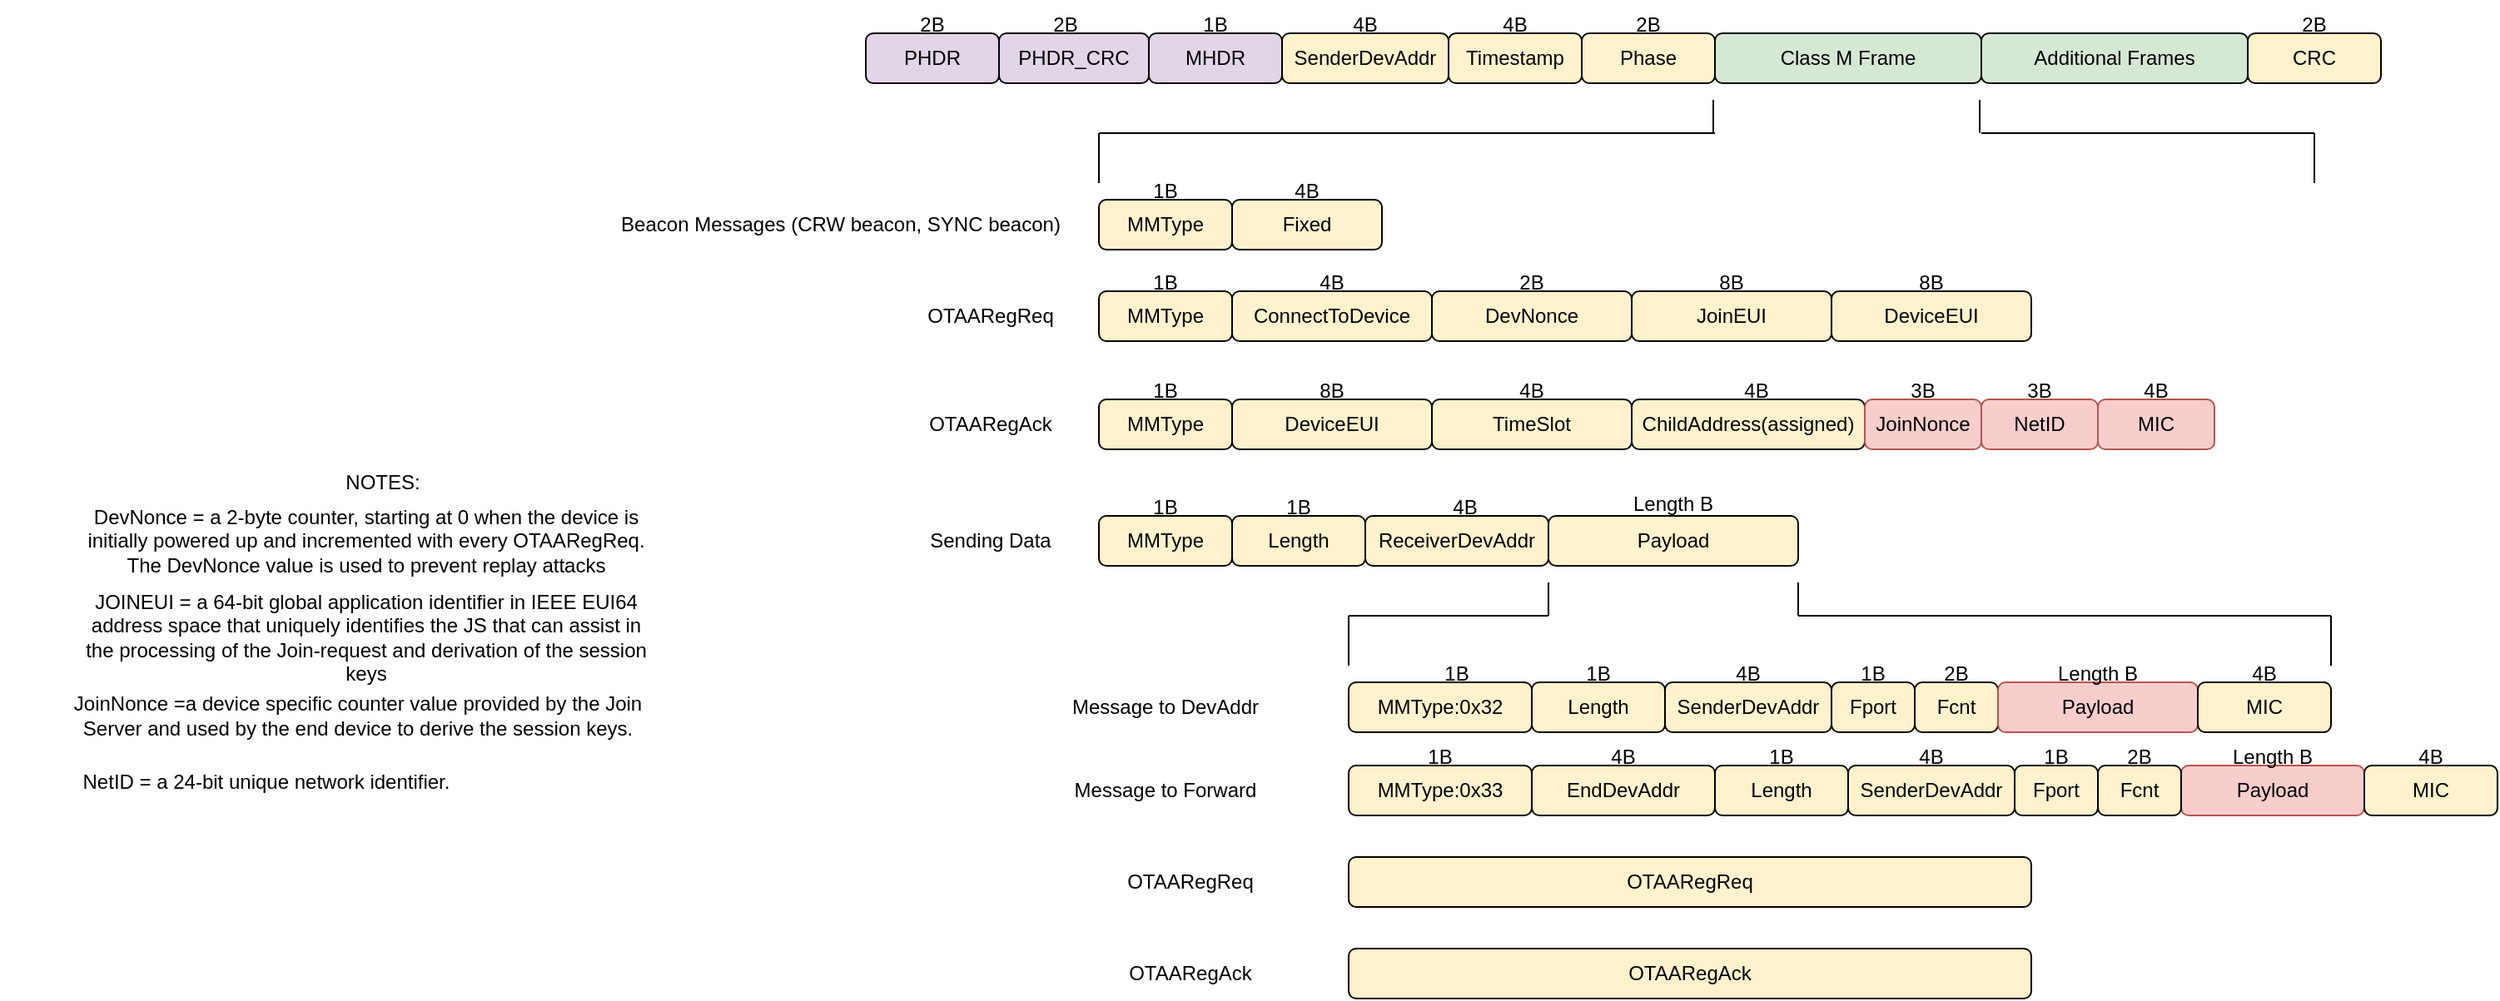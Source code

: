 <mxfile version="21.6.9" type="device">
  <diagram name="Page-1" id="8HLdOCyaWLrYiSinGWwf">
    <mxGraphModel dx="2524" dy="849" grid="1" gridSize="10" guides="1" tooltips="1" connect="1" arrows="1" fold="1" page="1" pageScale="1" pageWidth="850" pageHeight="1100" math="0" shadow="0">
      <root>
        <mxCell id="0" />
        <mxCell id="1" parent="0" />
        <mxCell id="Ay4HqfyImZraXbyHx8aG-1" value="PHDR" style="rounded=1;whiteSpace=wrap;html=1;fillColor=#e1d5e7;strokeColor=#000000;" parent="1" vertex="1">
          <mxGeometry x="10" y="380" width="80" height="30" as="geometry" />
        </mxCell>
        <mxCell id="Ay4HqfyImZraXbyHx8aG-2" value="PHDR_CRC" style="rounded=1;whiteSpace=wrap;html=1;fillColor=#e1d5e7;strokeColor=#000000;" parent="1" vertex="1">
          <mxGeometry x="90" y="380" width="90" height="30" as="geometry" />
        </mxCell>
        <mxCell id="Ay4HqfyImZraXbyHx8aG-3" value="MHDR" style="rounded=1;whiteSpace=wrap;html=1;fillColor=#e1d5e7;strokeColor=#000000;" parent="1" vertex="1">
          <mxGeometry x="180" y="380" width="80" height="30" as="geometry" />
        </mxCell>
        <mxCell id="Ay4HqfyImZraXbyHx8aG-4" value="SenderDevAddr" style="rounded=1;whiteSpace=wrap;html=1;fillColor=#fff2cc;strokeColor=#000000;" parent="1" vertex="1">
          <mxGeometry x="260" y="380" width="100" height="30" as="geometry" />
        </mxCell>
        <mxCell id="Ay4HqfyImZraXbyHx8aG-5" value="Timestamp" style="rounded=1;whiteSpace=wrap;html=1;fillColor=#fff2cc;strokeColor=#000000;" parent="1" vertex="1">
          <mxGeometry x="360" y="380" width="80" height="30" as="geometry" />
        </mxCell>
        <mxCell id="Ay4HqfyImZraXbyHx8aG-6" value="Phase" style="rounded=1;whiteSpace=wrap;html=1;fillColor=#fff2cc;strokeColor=#000000;" parent="1" vertex="1">
          <mxGeometry x="440" y="380" width="80" height="30" as="geometry" />
        </mxCell>
        <mxCell id="Ay4HqfyImZraXbyHx8aG-7" value="Class M Frame" style="rounded=1;whiteSpace=wrap;html=1;fillColor=#d5e8d4;strokeColor=#000000;" parent="1" vertex="1">
          <mxGeometry x="520" y="380" width="160" height="30" as="geometry" />
        </mxCell>
        <mxCell id="Ay4HqfyImZraXbyHx8aG-8" value="Additional Frames" style="rounded=1;whiteSpace=wrap;html=1;fillColor=#d5e8d4;strokeColor=#000000;" parent="1" vertex="1">
          <mxGeometry x="680" y="380" width="160" height="30" as="geometry" />
        </mxCell>
        <mxCell id="Ay4HqfyImZraXbyHx8aG-9" value="CRC" style="rounded=1;whiteSpace=wrap;html=1;fillColor=#fff2cc;strokeColor=#000000;" parent="1" vertex="1">
          <mxGeometry x="840" y="380" width="80" height="30" as="geometry" />
        </mxCell>
        <mxCell id="Ay4HqfyImZraXbyHx8aG-10" value="" style="endArrow=none;html=1;rounded=0;" parent="1" edge="1">
          <mxGeometry width="50" height="50" relative="1" as="geometry">
            <mxPoint x="519" y="440" as="sourcePoint" />
            <mxPoint x="519" y="420" as="targetPoint" />
          </mxGeometry>
        </mxCell>
        <mxCell id="Ay4HqfyImZraXbyHx8aG-11" value="" style="endArrow=none;html=1;rounded=0;" parent="1" edge="1">
          <mxGeometry width="50" height="50" relative="1" as="geometry">
            <mxPoint x="679" y="440" as="sourcePoint" />
            <mxPoint x="679" y="420" as="targetPoint" />
          </mxGeometry>
        </mxCell>
        <mxCell id="Ay4HqfyImZraXbyHx8aG-12" value="" style="endArrow=none;html=1;rounded=0;" parent="1" edge="1">
          <mxGeometry width="50" height="50" relative="1" as="geometry">
            <mxPoint x="150" y="440" as="sourcePoint" />
            <mxPoint x="520" y="440" as="targetPoint" />
          </mxGeometry>
        </mxCell>
        <mxCell id="Ay4HqfyImZraXbyHx8aG-13" value="" style="endArrow=none;html=1;rounded=0;" parent="1" edge="1">
          <mxGeometry width="50" height="50" relative="1" as="geometry">
            <mxPoint x="680" y="440" as="sourcePoint" />
            <mxPoint x="880" y="440" as="targetPoint" />
          </mxGeometry>
        </mxCell>
        <mxCell id="Ay4HqfyImZraXbyHx8aG-14" value="" style="endArrow=none;html=1;rounded=0;" parent="1" edge="1">
          <mxGeometry width="50" height="50" relative="1" as="geometry">
            <mxPoint x="150" y="440" as="sourcePoint" />
            <mxPoint x="150" y="470" as="targetPoint" />
          </mxGeometry>
        </mxCell>
        <mxCell id="Ay4HqfyImZraXbyHx8aG-15" value="" style="endArrow=none;html=1;rounded=0;" parent="1" edge="1">
          <mxGeometry width="50" height="50" relative="1" as="geometry">
            <mxPoint x="880" y="470" as="sourcePoint" />
            <mxPoint x="880" y="440" as="targetPoint" />
          </mxGeometry>
        </mxCell>
        <mxCell id="Ay4HqfyImZraXbyHx8aG-16" value="MMType" style="rounded=1;whiteSpace=wrap;html=1;fillColor=#fff2cc;strokeColor=#000000;" parent="1" vertex="1">
          <mxGeometry x="150" y="480" width="80" height="30" as="geometry" />
        </mxCell>
        <mxCell id="Ay4HqfyImZraXbyHx8aG-17" value="Fixed" style="rounded=1;whiteSpace=wrap;html=1;fillColor=#fff2cc;strokeColor=#000000;" parent="1" vertex="1">
          <mxGeometry x="230" y="480" width="90" height="30" as="geometry" />
        </mxCell>
        <mxCell id="Ay4HqfyImZraXbyHx8aG-18" value="2B" style="text;html=1;strokeColor=none;fillColor=none;align=center;verticalAlign=middle;whiteSpace=wrap;rounded=0;" parent="1" vertex="1">
          <mxGeometry x="20" y="360" width="60" height="30" as="geometry" />
        </mxCell>
        <mxCell id="Ay4HqfyImZraXbyHx8aG-19" value="2B" style="text;html=1;strokeColor=none;fillColor=none;align=center;verticalAlign=middle;whiteSpace=wrap;rounded=0;" parent="1" vertex="1">
          <mxGeometry x="100" y="360" width="60" height="30" as="geometry" />
        </mxCell>
        <mxCell id="Ay4HqfyImZraXbyHx8aG-20" value="2B" style="text;html=1;strokeColor=none;fillColor=none;align=center;verticalAlign=middle;whiteSpace=wrap;rounded=0;" parent="1" vertex="1">
          <mxGeometry x="450" y="360" width="60" height="30" as="geometry" />
        </mxCell>
        <mxCell id="Ay4HqfyImZraXbyHx8aG-21" value="2B" style="text;html=1;strokeColor=none;fillColor=none;align=center;verticalAlign=middle;whiteSpace=wrap;rounded=0;" parent="1" vertex="1">
          <mxGeometry x="850" y="360" width="60" height="30" as="geometry" />
        </mxCell>
        <mxCell id="Ay4HqfyImZraXbyHx8aG-22" value="1B" style="text;html=1;strokeColor=none;fillColor=none;align=center;verticalAlign=middle;whiteSpace=wrap;rounded=0;" parent="1" vertex="1">
          <mxGeometry x="190" y="360" width="60" height="30" as="geometry" />
        </mxCell>
        <mxCell id="Ay4HqfyImZraXbyHx8aG-25" value="4B" style="text;html=1;strokeColor=none;fillColor=none;align=center;verticalAlign=middle;whiteSpace=wrap;rounded=0;" parent="1" vertex="1">
          <mxGeometry x="280" y="360" width="60" height="30" as="geometry" />
        </mxCell>
        <mxCell id="Ay4HqfyImZraXbyHx8aG-26" value="4B" style="text;html=1;strokeColor=none;fillColor=none;align=center;verticalAlign=middle;whiteSpace=wrap;rounded=0;" parent="1" vertex="1">
          <mxGeometry x="370" y="360" width="60" height="30" as="geometry" />
        </mxCell>
        <mxCell id="Ay4HqfyImZraXbyHx8aG-27" value="1B" style="text;html=1;strokeColor=none;fillColor=none;align=center;verticalAlign=middle;whiteSpace=wrap;rounded=0;" parent="1" vertex="1">
          <mxGeometry x="160" y="460" width="60" height="30" as="geometry" />
        </mxCell>
        <mxCell id="Ay4HqfyImZraXbyHx8aG-28" value="4B" style="text;html=1;strokeColor=none;fillColor=none;align=center;verticalAlign=middle;whiteSpace=wrap;rounded=0;" parent="1" vertex="1">
          <mxGeometry x="245" y="460" width="60" height="30" as="geometry" />
        </mxCell>
        <mxCell id="Ay4HqfyImZraXbyHx8aG-29" value="&lt;p style=&quot;line-height: 120%;&quot;&gt;&lt;/p&gt;&lt;div style=&quot;line-height: 110%;&quot; align=&quot;center&quot;&gt;Beacon Messages (CRW beacon, SYNC beacon)&lt;/div&gt;&lt;p&gt;&lt;/p&gt;" style="text;html=1;strokeColor=none;fillColor=none;align=center;verticalAlign=middle;whiteSpace=wrap;rounded=0;" parent="1" vertex="1">
          <mxGeometry x="-200" y="495" width="390" as="geometry" />
        </mxCell>
        <mxCell id="Ay4HqfyImZraXbyHx8aG-30" value="MMType" style="rounded=1;whiteSpace=wrap;html=1;fillColor=#fff2cc;strokeColor=#000000;" parent="1" vertex="1">
          <mxGeometry x="150" y="535" width="80" height="30" as="geometry" />
        </mxCell>
        <mxCell id="Ay4HqfyImZraXbyHx8aG-31" value="ConnectToDevice" style="rounded=1;whiteSpace=wrap;html=1;fillColor=#fff2cc;strokeColor=#000000;" parent="1" vertex="1">
          <mxGeometry x="230" y="535" width="120" height="30" as="geometry" />
        </mxCell>
        <mxCell id="Ay4HqfyImZraXbyHx8aG-32" value="OTAARegReq" style="text;html=1;strokeColor=none;fillColor=none;align=center;verticalAlign=middle;whiteSpace=wrap;rounded=0;" parent="1" vertex="1">
          <mxGeometry x="-110" y="550" width="390" as="geometry" />
        </mxCell>
        <mxCell id="Ay4HqfyImZraXbyHx8aG-33" value="DevNonce" style="rounded=1;whiteSpace=wrap;html=1;fillColor=#fff2cc;strokeColor=#000000;" parent="1" vertex="1">
          <mxGeometry x="350" y="535" width="120" height="30" as="geometry" />
        </mxCell>
        <mxCell id="Ay4HqfyImZraXbyHx8aG-34" value="JoinEUI" style="rounded=1;whiteSpace=wrap;html=1;fillColor=#fff2cc;strokeColor=#000000;" parent="1" vertex="1">
          <mxGeometry x="470" y="535" width="120" height="30" as="geometry" />
        </mxCell>
        <mxCell id="Ay4HqfyImZraXbyHx8aG-35" value="DeviceEUI" style="rounded=1;whiteSpace=wrap;html=1;fillColor=#fff2cc;strokeColor=#000000;" parent="1" vertex="1">
          <mxGeometry x="590" y="535" width="120" height="30" as="geometry" />
        </mxCell>
        <mxCell id="Ay4HqfyImZraXbyHx8aG-36" value="MMType" style="rounded=1;whiteSpace=wrap;html=1;fillColor=#fff2cc;strokeColor=#000000;" parent="1" vertex="1">
          <mxGeometry x="150" y="600" width="80" height="30" as="geometry" />
        </mxCell>
        <mxCell id="Ay4HqfyImZraXbyHx8aG-37" value="DeviceEUI" style="rounded=1;whiteSpace=wrap;html=1;fillColor=#fff2cc;strokeColor=#000000;" parent="1" vertex="1">
          <mxGeometry x="230" y="600" width="120" height="30" as="geometry" />
        </mxCell>
        <mxCell id="Ay4HqfyImZraXbyHx8aG-38" value="TimeSlot" style="rounded=1;whiteSpace=wrap;html=1;fillColor=#fff2cc;strokeColor=#000000;" parent="1" vertex="1">
          <mxGeometry x="350" y="600" width="120" height="30" as="geometry" />
        </mxCell>
        <mxCell id="Ay4HqfyImZraXbyHx8aG-39" value="ChildAddress(assigned)" style="rounded=1;whiteSpace=wrap;html=1;fillColor=#fff2cc;strokeColor=#000000;" parent="1" vertex="1">
          <mxGeometry x="470" y="600" width="140" height="30" as="geometry" />
        </mxCell>
        <mxCell id="Ay4HqfyImZraXbyHx8aG-40" value="JoinNonce" style="rounded=1;whiteSpace=wrap;html=1;fillColor=#f8cecc;strokeColor=#b85450;" parent="1" vertex="1">
          <mxGeometry x="610" y="600" width="70" height="30" as="geometry" />
        </mxCell>
        <mxCell id="Ay4HqfyImZraXbyHx8aG-41" value="OTAARegAck" style="text;html=1;strokeColor=none;fillColor=none;align=center;verticalAlign=middle;whiteSpace=wrap;rounded=0;" parent="1" vertex="1">
          <mxGeometry x="-110" y="615" width="390" as="geometry" />
        </mxCell>
        <mxCell id="Ay4HqfyImZraXbyHx8aG-43" value="NetID" style="rounded=1;whiteSpace=wrap;html=1;fillColor=#f8cecc;strokeColor=#b85450;" parent="1" vertex="1">
          <mxGeometry x="680" y="600" width="70" height="30" as="geometry" />
        </mxCell>
        <mxCell id="Ay4HqfyImZraXbyHx8aG-44" value="MIC" style="rounded=1;whiteSpace=wrap;html=1;fillColor=#f8cecc;strokeColor=#b85450;" parent="1" vertex="1">
          <mxGeometry x="750" y="600" width="70" height="30" as="geometry" />
        </mxCell>
        <mxCell id="Ay4HqfyImZraXbyHx8aG-45" value="MMType" style="rounded=1;whiteSpace=wrap;html=1;fillColor=#fff2cc;strokeColor=#000000;" parent="1" vertex="1">
          <mxGeometry x="150" y="670" width="80" height="30" as="geometry" />
        </mxCell>
        <mxCell id="Ay4HqfyImZraXbyHx8aG-46" value="Length" style="rounded=1;whiteSpace=wrap;html=1;fillColor=#fff2cc;strokeColor=#000000;" parent="1" vertex="1">
          <mxGeometry x="230" y="670" width="80" height="30" as="geometry" />
        </mxCell>
        <mxCell id="Ay4HqfyImZraXbyHx8aG-47" value="ReceiverDevAddr" style="rounded=1;whiteSpace=wrap;html=1;fillColor=#fff2cc;strokeColor=#000000;" parent="1" vertex="1">
          <mxGeometry x="310" y="670" width="110" height="30" as="geometry" />
        </mxCell>
        <mxCell id="Ay4HqfyImZraXbyHx8aG-52" value="Sending Data" style="text;html=1;strokeColor=none;fillColor=none;align=center;verticalAlign=middle;whiteSpace=wrap;rounded=0;" parent="1" vertex="1">
          <mxGeometry x="-110" y="685" width="390" as="geometry" />
        </mxCell>
        <mxCell id="Ay4HqfyImZraXbyHx8aG-54" value="Fport" style="rounded=1;whiteSpace=wrap;html=1;fillColor=#fff2cc;strokeColor=#000000;" parent="1" vertex="1">
          <mxGeometry x="590" y="770" width="50" height="30" as="geometry" />
        </mxCell>
        <mxCell id="Ay4HqfyImZraXbyHx8aG-55" value="Fcnt" style="rounded=1;whiteSpace=wrap;html=1;fillColor=#fff2cc;strokeColor=#000000;" parent="1" vertex="1">
          <mxGeometry x="640" y="770" width="50" height="30" as="geometry" />
        </mxCell>
        <mxCell id="Ay4HqfyImZraXbyHx8aG-56" value="Payload" style="rounded=1;whiteSpace=wrap;html=1;fillColor=#fff2cc;strokeColor=#000000;" parent="1" vertex="1">
          <mxGeometry x="420" y="670" width="150" height="30" as="geometry" />
        </mxCell>
        <mxCell id="Ay4HqfyImZraXbyHx8aG-57" value="" style="endArrow=none;html=1;rounded=0;" parent="1" edge="1">
          <mxGeometry width="50" height="50" relative="1" as="geometry">
            <mxPoint x="420" y="710" as="sourcePoint" />
            <mxPoint x="420" y="730" as="targetPoint" />
          </mxGeometry>
        </mxCell>
        <mxCell id="Ay4HqfyImZraXbyHx8aG-58" value="" style="endArrow=none;html=1;rounded=0;" parent="1" edge="1">
          <mxGeometry width="50" height="50" relative="1" as="geometry">
            <mxPoint x="570" y="710" as="sourcePoint" />
            <mxPoint x="570" y="730" as="targetPoint" />
          </mxGeometry>
        </mxCell>
        <mxCell id="Ay4HqfyImZraXbyHx8aG-59" value="" style="endArrow=none;html=1;rounded=0;" parent="1" edge="1">
          <mxGeometry width="50" height="50" relative="1" as="geometry">
            <mxPoint x="300" y="730" as="sourcePoint" />
            <mxPoint x="420" y="730" as="targetPoint" />
          </mxGeometry>
        </mxCell>
        <mxCell id="Ay4HqfyImZraXbyHx8aG-60" value="" style="endArrow=none;html=1;rounded=0;" parent="1" edge="1">
          <mxGeometry width="50" height="50" relative="1" as="geometry">
            <mxPoint x="570" y="730" as="sourcePoint" />
            <mxPoint x="890" y="730" as="targetPoint" />
          </mxGeometry>
        </mxCell>
        <mxCell id="Ay4HqfyImZraXbyHx8aG-61" value="" style="endArrow=none;html=1;rounded=0;" parent="1" edge="1">
          <mxGeometry width="50" height="50" relative="1" as="geometry">
            <mxPoint x="890" y="760" as="sourcePoint" />
            <mxPoint x="890" y="730" as="targetPoint" />
          </mxGeometry>
        </mxCell>
        <mxCell id="Ay4HqfyImZraXbyHx8aG-62" value="" style="endArrow=none;html=1;rounded=0;" parent="1" edge="1">
          <mxGeometry width="50" height="50" relative="1" as="geometry">
            <mxPoint x="300" y="730" as="sourcePoint" />
            <mxPoint x="300" y="760" as="targetPoint" />
          </mxGeometry>
        </mxCell>
        <mxCell id="Ay4HqfyImZraXbyHx8aG-63" value="MMType:0x32" style="rounded=1;whiteSpace=wrap;html=1;fillColor=#fff2cc;strokeColor=#000000;" parent="1" vertex="1">
          <mxGeometry x="300" y="770" width="110" height="30" as="geometry" />
        </mxCell>
        <mxCell id="Ay4HqfyImZraXbyHx8aG-65" value="MMType:0x33" style="rounded=1;whiteSpace=wrap;html=1;fillColor=#fff2cc;strokeColor=#000000;" parent="1" vertex="1">
          <mxGeometry x="300" y="820" width="110" height="30" as="geometry" />
        </mxCell>
        <mxCell id="Ay4HqfyImZraXbyHx8aG-67" value="EndDevAddr" style="rounded=1;whiteSpace=wrap;html=1;fillColor=#fff2cc;strokeColor=#000000;" parent="1" vertex="1">
          <mxGeometry x="410" y="820" width="110" height="30" as="geometry" />
        </mxCell>
        <mxCell id="Ay4HqfyImZraXbyHx8aG-69" value="Message to DevAddr" style="text;html=1;strokeColor=none;fillColor=none;align=center;verticalAlign=middle;whiteSpace=wrap;rounded=0;" parent="1" vertex="1">
          <mxGeometry x="-5" y="785" width="390" as="geometry" />
        </mxCell>
        <mxCell id="Ay4HqfyImZraXbyHx8aG-70" value="Message to Forward" style="text;html=1;strokeColor=none;fillColor=none;align=center;verticalAlign=middle;whiteSpace=wrap;rounded=0;" parent="1" vertex="1">
          <mxGeometry x="-5" y="835" width="390" as="geometry" />
        </mxCell>
        <mxCell id="Ay4HqfyImZraXbyHx8aG-71" value="OTAARegReq" style="rounded=1;whiteSpace=wrap;html=1;fillColor=#fff2cc;strokeColor=#000000;" parent="1" vertex="1">
          <mxGeometry x="300" y="875" width="410" height="30" as="geometry" />
        </mxCell>
        <mxCell id="Ay4HqfyImZraXbyHx8aG-72" value="OTAARegAck" style="rounded=1;whiteSpace=wrap;html=1;fillColor=#fff2cc;strokeColor=#000000;" parent="1" vertex="1">
          <mxGeometry x="300" y="930" width="410" height="30" as="geometry" />
        </mxCell>
        <mxCell id="Ay4HqfyImZraXbyHx8aG-73" value="OTAARegReq" style="text;html=1;strokeColor=none;fillColor=none;align=center;verticalAlign=middle;whiteSpace=wrap;rounded=0;" parent="1" vertex="1">
          <mxGeometry x="10" y="890" width="390" as="geometry" />
        </mxCell>
        <mxCell id="Ay4HqfyImZraXbyHx8aG-74" value="OTAARegAck" style="text;html=1;strokeColor=none;fillColor=none;align=center;verticalAlign=middle;whiteSpace=wrap;rounded=0;" parent="1" vertex="1">
          <mxGeometry x="10" y="945" width="390" as="geometry" />
        </mxCell>
        <mxCell id="Ay4HqfyImZraXbyHx8aG-75" value="Length" style="rounded=1;whiteSpace=wrap;html=1;fillColor=#fff2cc;strokeColor=#000000;" parent="1" vertex="1">
          <mxGeometry x="520" y="820" width="80" height="30" as="geometry" />
        </mxCell>
        <mxCell id="Ay4HqfyImZraXbyHx8aG-76" value="SenderDevAddr" style="rounded=1;whiteSpace=wrap;html=1;fillColor=#fff2cc;strokeColor=#000000;" parent="1" vertex="1">
          <mxGeometry x="600" y="820" width="100" height="30" as="geometry" />
        </mxCell>
        <mxCell id="Ay4HqfyImZraXbyHx8aG-77" value="Payload" style="rounded=1;whiteSpace=wrap;html=1;fillColor=#f8cecc;strokeColor=#b85450;" parent="1" vertex="1">
          <mxGeometry x="800" y="820" width="110" height="30" as="geometry" />
        </mxCell>
        <mxCell id="Ay4HqfyImZraXbyHx8aG-78" value="MIC" style="rounded=1;whiteSpace=wrap;html=1;fillColor=#fff2cc;strokeColor=#000000;" parent="1" vertex="1">
          <mxGeometry x="910" y="820" width="80" height="30" as="geometry" />
        </mxCell>
        <mxCell id="Ay4HqfyImZraXbyHx8aG-79" value="Length" style="rounded=1;whiteSpace=wrap;html=1;fillColor=#fff2cc;strokeColor=#000000;" parent="1" vertex="1">
          <mxGeometry x="410" y="770" width="80" height="30" as="geometry" />
        </mxCell>
        <mxCell id="Ay4HqfyImZraXbyHx8aG-80" value="SenderDevAddr" style="rounded=1;whiteSpace=wrap;html=1;fillColor=#fff2cc;strokeColor=#000000;" parent="1" vertex="1">
          <mxGeometry x="490" y="770" width="100" height="30" as="geometry" />
        </mxCell>
        <mxCell id="Ay4HqfyImZraXbyHx8aG-81" value="Payload" style="rounded=1;whiteSpace=wrap;html=1;fillColor=#f8cecc;strokeColor=#b85450;" parent="1" vertex="1">
          <mxGeometry x="690" y="770" width="120" height="30" as="geometry" />
        </mxCell>
        <mxCell id="Ay4HqfyImZraXbyHx8aG-82" value="MIC" style="rounded=1;whiteSpace=wrap;html=1;fillColor=#fff2cc;strokeColor=#000000;" parent="1" vertex="1">
          <mxGeometry x="810" y="770" width="80" height="30" as="geometry" />
        </mxCell>
        <mxCell id="Ay4HqfyImZraXbyHx8aG-83" value="1B" style="text;html=1;strokeColor=none;fillColor=none;align=center;verticalAlign=middle;whiteSpace=wrap;rounded=0;" parent="1" vertex="1">
          <mxGeometry x="160" y="520" width="60" height="20" as="geometry" />
        </mxCell>
        <mxCell id="Ay4HqfyImZraXbyHx8aG-84" value="1B" style="text;html=1;strokeColor=none;fillColor=none;align=center;verticalAlign=middle;whiteSpace=wrap;rounded=0;" parent="1" vertex="1">
          <mxGeometry x="160" y="580" width="60" height="30" as="geometry" />
        </mxCell>
        <mxCell id="Ay4HqfyImZraXbyHx8aG-85" value="1B" style="text;html=1;strokeColor=none;fillColor=none;align=center;verticalAlign=middle;whiteSpace=wrap;rounded=0;" parent="1" vertex="1">
          <mxGeometry x="160" y="650" width="60" height="30" as="geometry" />
        </mxCell>
        <mxCell id="Ay4HqfyImZraXbyHx8aG-86" value="1B" style="text;html=1;strokeColor=none;fillColor=none;align=center;verticalAlign=middle;whiteSpace=wrap;rounded=0;" parent="1" vertex="1">
          <mxGeometry x="335" y="750" width="60" height="30" as="geometry" />
        </mxCell>
        <mxCell id="Ay4HqfyImZraXbyHx8aG-87" value="1B" style="text;html=1;strokeColor=none;fillColor=none;align=center;verticalAlign=middle;whiteSpace=wrap;rounded=0;" parent="1" vertex="1">
          <mxGeometry x="325" y="800" width="60" height="30" as="geometry" />
        </mxCell>
        <mxCell id="Ay4HqfyImZraXbyHx8aG-88" value="1B" style="text;html=1;strokeColor=none;fillColor=none;align=center;verticalAlign=middle;whiteSpace=wrap;rounded=0;" parent="1" vertex="1">
          <mxGeometry x="530" y="800" width="60" height="30" as="geometry" />
        </mxCell>
        <mxCell id="Ay4HqfyImZraXbyHx8aG-89" value="1B" style="text;html=1;strokeColor=none;fillColor=none;align=center;verticalAlign=middle;whiteSpace=wrap;rounded=0;" parent="1" vertex="1">
          <mxGeometry x="420" y="750" width="60" height="30" as="geometry" />
        </mxCell>
        <mxCell id="Ay4HqfyImZraXbyHx8aG-90" value="1B" style="text;html=1;strokeColor=none;fillColor=none;align=center;verticalAlign=middle;whiteSpace=wrap;rounded=0;" parent="1" vertex="1">
          <mxGeometry x="240" y="650" width="60" height="30" as="geometry" />
        </mxCell>
        <mxCell id="Ay4HqfyImZraXbyHx8aG-91" value="1B" style="text;html=1;strokeColor=none;fillColor=none;align=center;verticalAlign=middle;whiteSpace=wrap;rounded=0;" parent="1" vertex="1">
          <mxGeometry x="585" y="750" width="60" height="30" as="geometry" />
        </mxCell>
        <mxCell id="Ay4HqfyImZraXbyHx8aG-94" value="Length B" style="text;html=1;strokeColor=none;fillColor=none;align=center;verticalAlign=middle;whiteSpace=wrap;rounded=0;" parent="1" vertex="1">
          <mxGeometry x="465" y="647.5" width="60" height="30" as="geometry" />
        </mxCell>
        <mxCell id="Ay4HqfyImZraXbyHx8aG-95" value="4B" style="text;html=1;strokeColor=none;fillColor=none;align=center;verticalAlign=middle;whiteSpace=wrap;rounded=0;" parent="1" vertex="1">
          <mxGeometry x="340" y="650" width="60" height="30" as="geometry" />
        </mxCell>
        <mxCell id="Ay4HqfyImZraXbyHx8aG-96" value="4B" style="text;html=1;strokeColor=none;fillColor=none;align=center;verticalAlign=middle;whiteSpace=wrap;rounded=0;" parent="1" vertex="1">
          <mxGeometry x="435" y="800" width="60" height="30" as="geometry" />
        </mxCell>
        <mxCell id="Ay4HqfyImZraXbyHx8aG-97" value="4B" style="text;html=1;strokeColor=none;fillColor=none;align=center;verticalAlign=middle;whiteSpace=wrap;rounded=0;" parent="1" vertex="1">
          <mxGeometry x="620" y="800" width="60" height="30" as="geometry" />
        </mxCell>
        <mxCell id="Ay4HqfyImZraXbyHx8aG-98" value="4B" style="text;html=1;strokeColor=none;fillColor=none;align=center;verticalAlign=middle;whiteSpace=wrap;rounded=0;" parent="1" vertex="1">
          <mxGeometry x="510" y="750" width="60" height="30" as="geometry" />
        </mxCell>
        <mxCell id="Ay4HqfyImZraXbyHx8aG-99" value="4B" style="text;html=1;strokeColor=none;fillColor=none;align=center;verticalAlign=middle;whiteSpace=wrap;rounded=0;" parent="1" vertex="1">
          <mxGeometry x="820" y="750" width="60" height="30" as="geometry" />
        </mxCell>
        <mxCell id="Ay4HqfyImZraXbyHx8aG-100" value="4B" style="text;html=1;strokeColor=none;fillColor=none;align=center;verticalAlign=middle;whiteSpace=wrap;rounded=0;" parent="1" vertex="1">
          <mxGeometry x="920" y="800" width="60" height="30" as="geometry" />
        </mxCell>
        <mxCell id="Ay4HqfyImZraXbyHx8aG-101" value="8B" style="text;html=1;strokeColor=none;fillColor=none;align=center;verticalAlign=middle;whiteSpace=wrap;rounded=0;" parent="1" vertex="1">
          <mxGeometry x="260" y="580" width="60" height="30" as="geometry" />
        </mxCell>
        <mxCell id="Ay4HqfyImZraXbyHx8aG-102" value="4B" style="text;html=1;strokeColor=none;fillColor=none;align=center;verticalAlign=middle;whiteSpace=wrap;rounded=0;" parent="1" vertex="1">
          <mxGeometry x="380" y="580" width="60" height="30" as="geometry" />
        </mxCell>
        <mxCell id="Ay4HqfyImZraXbyHx8aG-103" value="4B" style="text;html=1;strokeColor=none;fillColor=none;align=center;verticalAlign=middle;whiteSpace=wrap;rounded=0;" parent="1" vertex="1">
          <mxGeometry x="515" y="580" width="60" height="30" as="geometry" />
        </mxCell>
        <mxCell id="Ay4HqfyImZraXbyHx8aG-104" value="3B" style="text;html=1;strokeColor=none;fillColor=none;align=center;verticalAlign=middle;whiteSpace=wrap;rounded=0;" parent="1" vertex="1">
          <mxGeometry x="615" y="580" width="60" height="30" as="geometry" />
        </mxCell>
        <mxCell id="Ay4HqfyImZraXbyHx8aG-105" value="3B" style="text;html=1;strokeColor=none;fillColor=none;align=center;verticalAlign=middle;whiteSpace=wrap;rounded=0;" parent="1" vertex="1">
          <mxGeometry x="685" y="580" width="60" height="30" as="geometry" />
        </mxCell>
        <mxCell id="Ay4HqfyImZraXbyHx8aG-106" value="4B" style="text;html=1;strokeColor=none;fillColor=none;align=center;verticalAlign=middle;whiteSpace=wrap;rounded=0;" parent="1" vertex="1">
          <mxGeometry x="755" y="580" width="60" height="30" as="geometry" />
        </mxCell>
        <mxCell id="Ay4HqfyImZraXbyHx8aG-107" value="2B" style="text;html=1;strokeColor=none;fillColor=none;align=center;verticalAlign=middle;whiteSpace=wrap;rounded=0;" parent="1" vertex="1">
          <mxGeometry x="380" y="515" width="60" height="30" as="geometry" />
        </mxCell>
        <mxCell id="Ay4HqfyImZraXbyHx8aG-108" value="4B" style="text;html=1;strokeColor=none;fillColor=none;align=center;verticalAlign=middle;whiteSpace=wrap;rounded=0;" parent="1" vertex="1">
          <mxGeometry x="260" y="515" width="60" height="30" as="geometry" />
        </mxCell>
        <mxCell id="Ay4HqfyImZraXbyHx8aG-109" value="8B" style="text;html=1;strokeColor=none;fillColor=none;align=center;verticalAlign=middle;whiteSpace=wrap;rounded=0;" parent="1" vertex="1">
          <mxGeometry x="500" y="515" width="60" height="30" as="geometry" />
        </mxCell>
        <mxCell id="Ay4HqfyImZraXbyHx8aG-110" value="8B" style="text;html=1;strokeColor=none;fillColor=none;align=center;verticalAlign=middle;whiteSpace=wrap;rounded=0;" parent="1" vertex="1">
          <mxGeometry x="620" y="515" width="60" height="30" as="geometry" />
        </mxCell>
        <mxCell id="Ay4HqfyImZraXbyHx8aG-111" value="Length B" style="text;html=1;strokeColor=none;fillColor=none;align=center;verticalAlign=middle;whiteSpace=wrap;rounded=0;" parent="1" vertex="1">
          <mxGeometry x="720" y="750" width="60" height="30" as="geometry" />
        </mxCell>
        <mxCell id="Ay4HqfyImZraXbyHx8aG-112" value="Length B" style="text;html=1;strokeColor=none;fillColor=none;align=center;verticalAlign=middle;whiteSpace=wrap;rounded=0;" parent="1" vertex="1">
          <mxGeometry x="825" y="800" width="60" height="30" as="geometry" />
        </mxCell>
        <mxCell id="Ay4HqfyImZraXbyHx8aG-117" value="NOTES:" style="text;html=1;strokeColor=none;fillColor=none;align=center;verticalAlign=middle;whiteSpace=wrap;rounded=0;" parent="1" vertex="1">
          <mxGeometry x="-310" y="635" width="60" height="30" as="geometry" />
        </mxCell>
        <mxCell id="Ay4HqfyImZraXbyHx8aG-118" value="DevNonce = a 2-byte counter, starting at 0 when the device is initially powered up and incremented with every OTAARegReq. The DevNonce value is used to prevent replay attacks" style="text;html=1;strokeColor=none;fillColor=none;align=center;verticalAlign=middle;whiteSpace=wrap;rounded=0;" parent="1" vertex="1">
          <mxGeometry x="-460" y="677.5" width="340" height="15" as="geometry" />
        </mxCell>
        <mxCell id="Ay4HqfyImZraXbyHx8aG-120" value="JOINEUI = a 64-bit global application identifier in IEEE EUI64 address space that uniquely identifies the JS that can assist in the processing of the Join-request and derivation of the session keys" style="text;html=1;strokeColor=none;fillColor=none;align=center;verticalAlign=middle;whiteSpace=wrap;rounded=0;" parent="1" vertex="1">
          <mxGeometry x="-460" y="735" width="340" height="15" as="geometry" />
        </mxCell>
        <mxCell id="Ay4HqfyImZraXbyHx8aG-121" value="JoinNonce =a device specific counter value provided by the Join Server and used by the end device to derive the session keys." style="text;html=1;strokeColor=none;fillColor=none;align=center;verticalAlign=middle;whiteSpace=wrap;rounded=0;" parent="1" vertex="1">
          <mxGeometry x="-470" y="745" width="350" height="90" as="geometry" />
        </mxCell>
        <mxCell id="Ay4HqfyImZraXbyHx8aG-122" value="NetID = a 24-bit unique network identifier." style="text;html=1;strokeColor=none;fillColor=none;align=center;verticalAlign=middle;whiteSpace=wrap;rounded=0;" parent="1" vertex="1">
          <mxGeometry x="-510" y="810" width="320" height="40" as="geometry" />
        </mxCell>
        <mxCell id="PsKb43Itvn3fUjrFtPbW-2" value="2B" style="text;html=1;strokeColor=none;fillColor=none;align=center;verticalAlign=middle;whiteSpace=wrap;rounded=0;" parent="1" vertex="1">
          <mxGeometry x="635" y="750" width="60" height="30" as="geometry" />
        </mxCell>
        <mxCell id="PsKb43Itvn3fUjrFtPbW-4" value="Fport" style="rounded=1;whiteSpace=wrap;html=1;fillColor=#fff2cc;strokeColor=#000000;" parent="1" vertex="1">
          <mxGeometry x="700" y="820" width="50" height="30" as="geometry" />
        </mxCell>
        <mxCell id="PsKb43Itvn3fUjrFtPbW-5" value="Fcnt" style="rounded=1;whiteSpace=wrap;html=1;fillColor=#fff2cc;strokeColor=#000000;" parent="1" vertex="1">
          <mxGeometry x="750" y="820" width="50" height="30" as="geometry" />
        </mxCell>
        <mxCell id="PsKb43Itvn3fUjrFtPbW-6" value="1B" style="text;html=1;strokeColor=none;fillColor=none;align=center;verticalAlign=middle;whiteSpace=wrap;rounded=0;" parent="1" vertex="1">
          <mxGeometry x="695" y="800" width="60" height="30" as="geometry" />
        </mxCell>
        <mxCell id="PsKb43Itvn3fUjrFtPbW-7" value="&lt;div&gt;2B&lt;/div&gt;" style="text;html=1;strokeColor=none;fillColor=none;align=center;verticalAlign=middle;whiteSpace=wrap;rounded=0;" parent="1" vertex="1">
          <mxGeometry x="745" y="800" width="60" height="30" as="geometry" />
        </mxCell>
      </root>
    </mxGraphModel>
  </diagram>
</mxfile>
